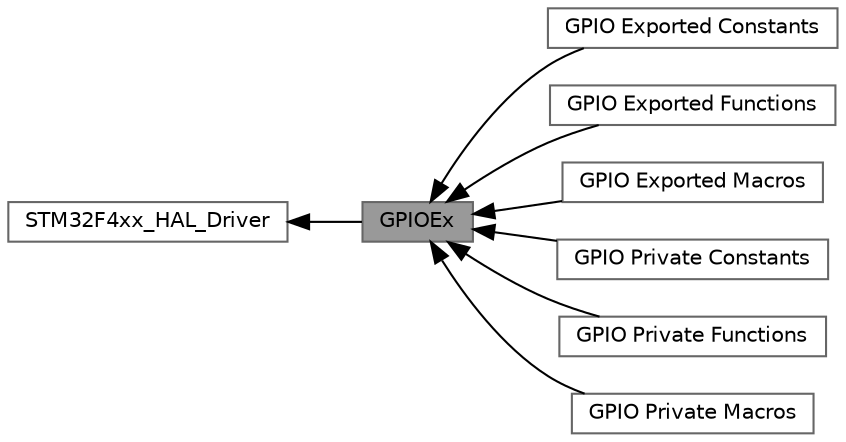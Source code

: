 digraph "GPIOEx"
{
 // LATEX_PDF_SIZE
  bgcolor="transparent";
  edge [fontname=Helvetica,fontsize=10,labelfontname=Helvetica,labelfontsize=10];
  node [fontname=Helvetica,fontsize=10,shape=box,height=0.2,width=0.4];
  rankdir=LR;
  Node1 [id="Node000001",label="GPIOEx",height=0.2,width=0.4,color="gray40", fillcolor="grey60", style="filled", fontcolor="black",tooltip=" "];
  Node3 [id="Node000003",label="GPIO Exported Constants",height=0.2,width=0.4,color="grey40", fillcolor="white", style="filled",URL="$group__GPIOEx__Exported__Constants.html",tooltip=" "];
  Node5 [id="Node000005",label="GPIO Exported Functions",height=0.2,width=0.4,color="grey40", fillcolor="white", style="filled",URL="$group__GPIOEx__Exported__Functions.html",tooltip=" "];
  Node4 [id="Node000004",label="GPIO Exported Macros",height=0.2,width=0.4,color="grey40", fillcolor="white", style="filled",URL="$group__GPIOEx__Exported__Macros.html",tooltip=" "];
  Node6 [id="Node000006",label="GPIO Private Constants",height=0.2,width=0.4,color="grey40", fillcolor="white", style="filled",URL="$group__GPIOEx__Private__Constants.html",tooltip=" "];
  Node8 [id="Node000008",label="GPIO Private Functions",height=0.2,width=0.4,color="grey40", fillcolor="white", style="filled",URL="$group__GPIOEx__Private__Functions.html",tooltip=" "];
  Node7 [id="Node000007",label="GPIO Private Macros",height=0.2,width=0.4,color="grey40", fillcolor="white", style="filled",URL="$group__GPIOEx__Private__Macros.html",tooltip=" "];
  Node2 [id="Node000002",label="STM32F4xx_HAL_Driver",height=0.2,width=0.4,color="grey40", fillcolor="white", style="filled",URL="$group__STM32F4xx__HAL__Driver.html",tooltip=" "];
  Node2->Node1 [shape=plaintext, dir="back", style="solid"];
  Node1->Node3 [shape=plaintext, dir="back", style="solid"];
  Node1->Node4 [shape=plaintext, dir="back", style="solid"];
  Node1->Node5 [shape=plaintext, dir="back", style="solid"];
  Node1->Node6 [shape=plaintext, dir="back", style="solid"];
  Node1->Node7 [shape=plaintext, dir="back", style="solid"];
  Node1->Node8 [shape=plaintext, dir="back", style="solid"];
}
